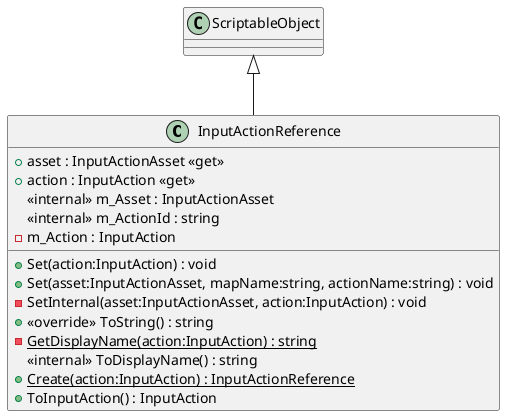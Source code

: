 @startuml
class InputActionReference {
    + asset : InputActionAsset <<get>>
    + action : InputAction <<get>>
    + Set(action:InputAction) : void
    + Set(asset:InputActionAsset, mapName:string, actionName:string) : void
    - SetInternal(asset:InputActionAsset, action:InputAction) : void
    + <<override>> ToString() : string
    - {static} GetDisplayName(action:InputAction) : string
    <<internal>> ToDisplayName() : string
    + {static} Create(action:InputAction) : InputActionReference
    <<internal>> m_Asset : InputActionAsset
    <<internal>> m_ActionId : string
    - m_Action : InputAction
    + ToInputAction() : InputAction
}
ScriptableObject <|-- InputActionReference
@enduml
